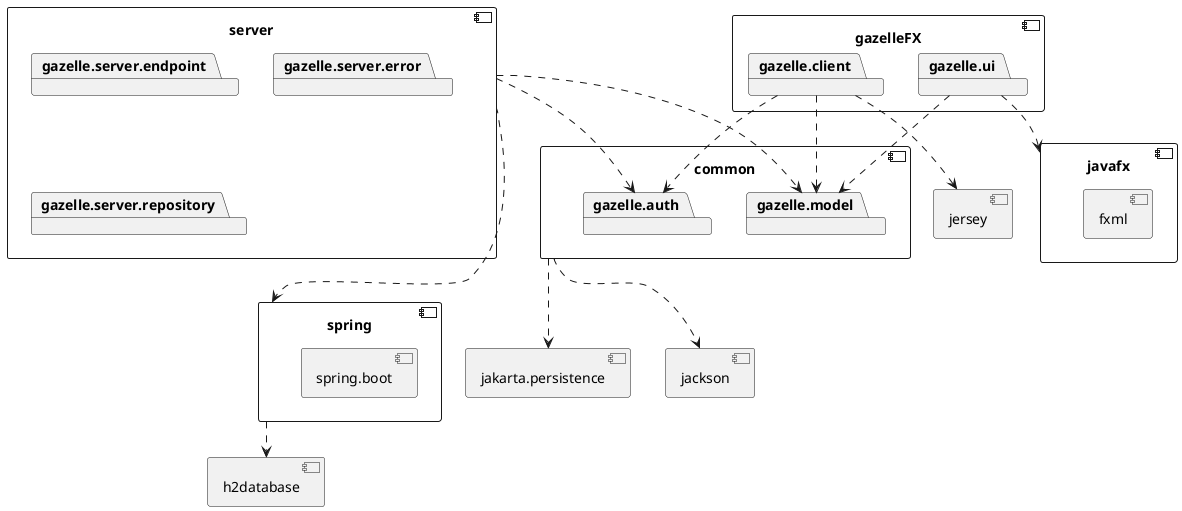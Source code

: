 @startuml
component common {
	package gazelle.auth
	package gazelle.model
}

component jakarta.persistence {
}

common ..> jakarta.persistence

component jackson {
}

common ..> jackson

component gazelleFX{
	package gazelle.client
    package gazelle.ui
}

component jersey{
}

gazelle.ui ..> gazelle.model
gazelle.client ..> gazelle.model
gazelle.client ..> gazelle.auth
gazelle.client ..> jersey

component javafx {
	component fxml {
	}
}

gazelle.ui ..> javafx

component server{
	package gazelle.server.endpoint
	package gazelle.server.error
	package gazelle.server.repository
}


component spring {
        component spring.boot{
        }
}

component h2database {
}

spring ..> h2database

server ..> gazelle.auth
server ..> gazelle.model

server ...> spring

@enduml